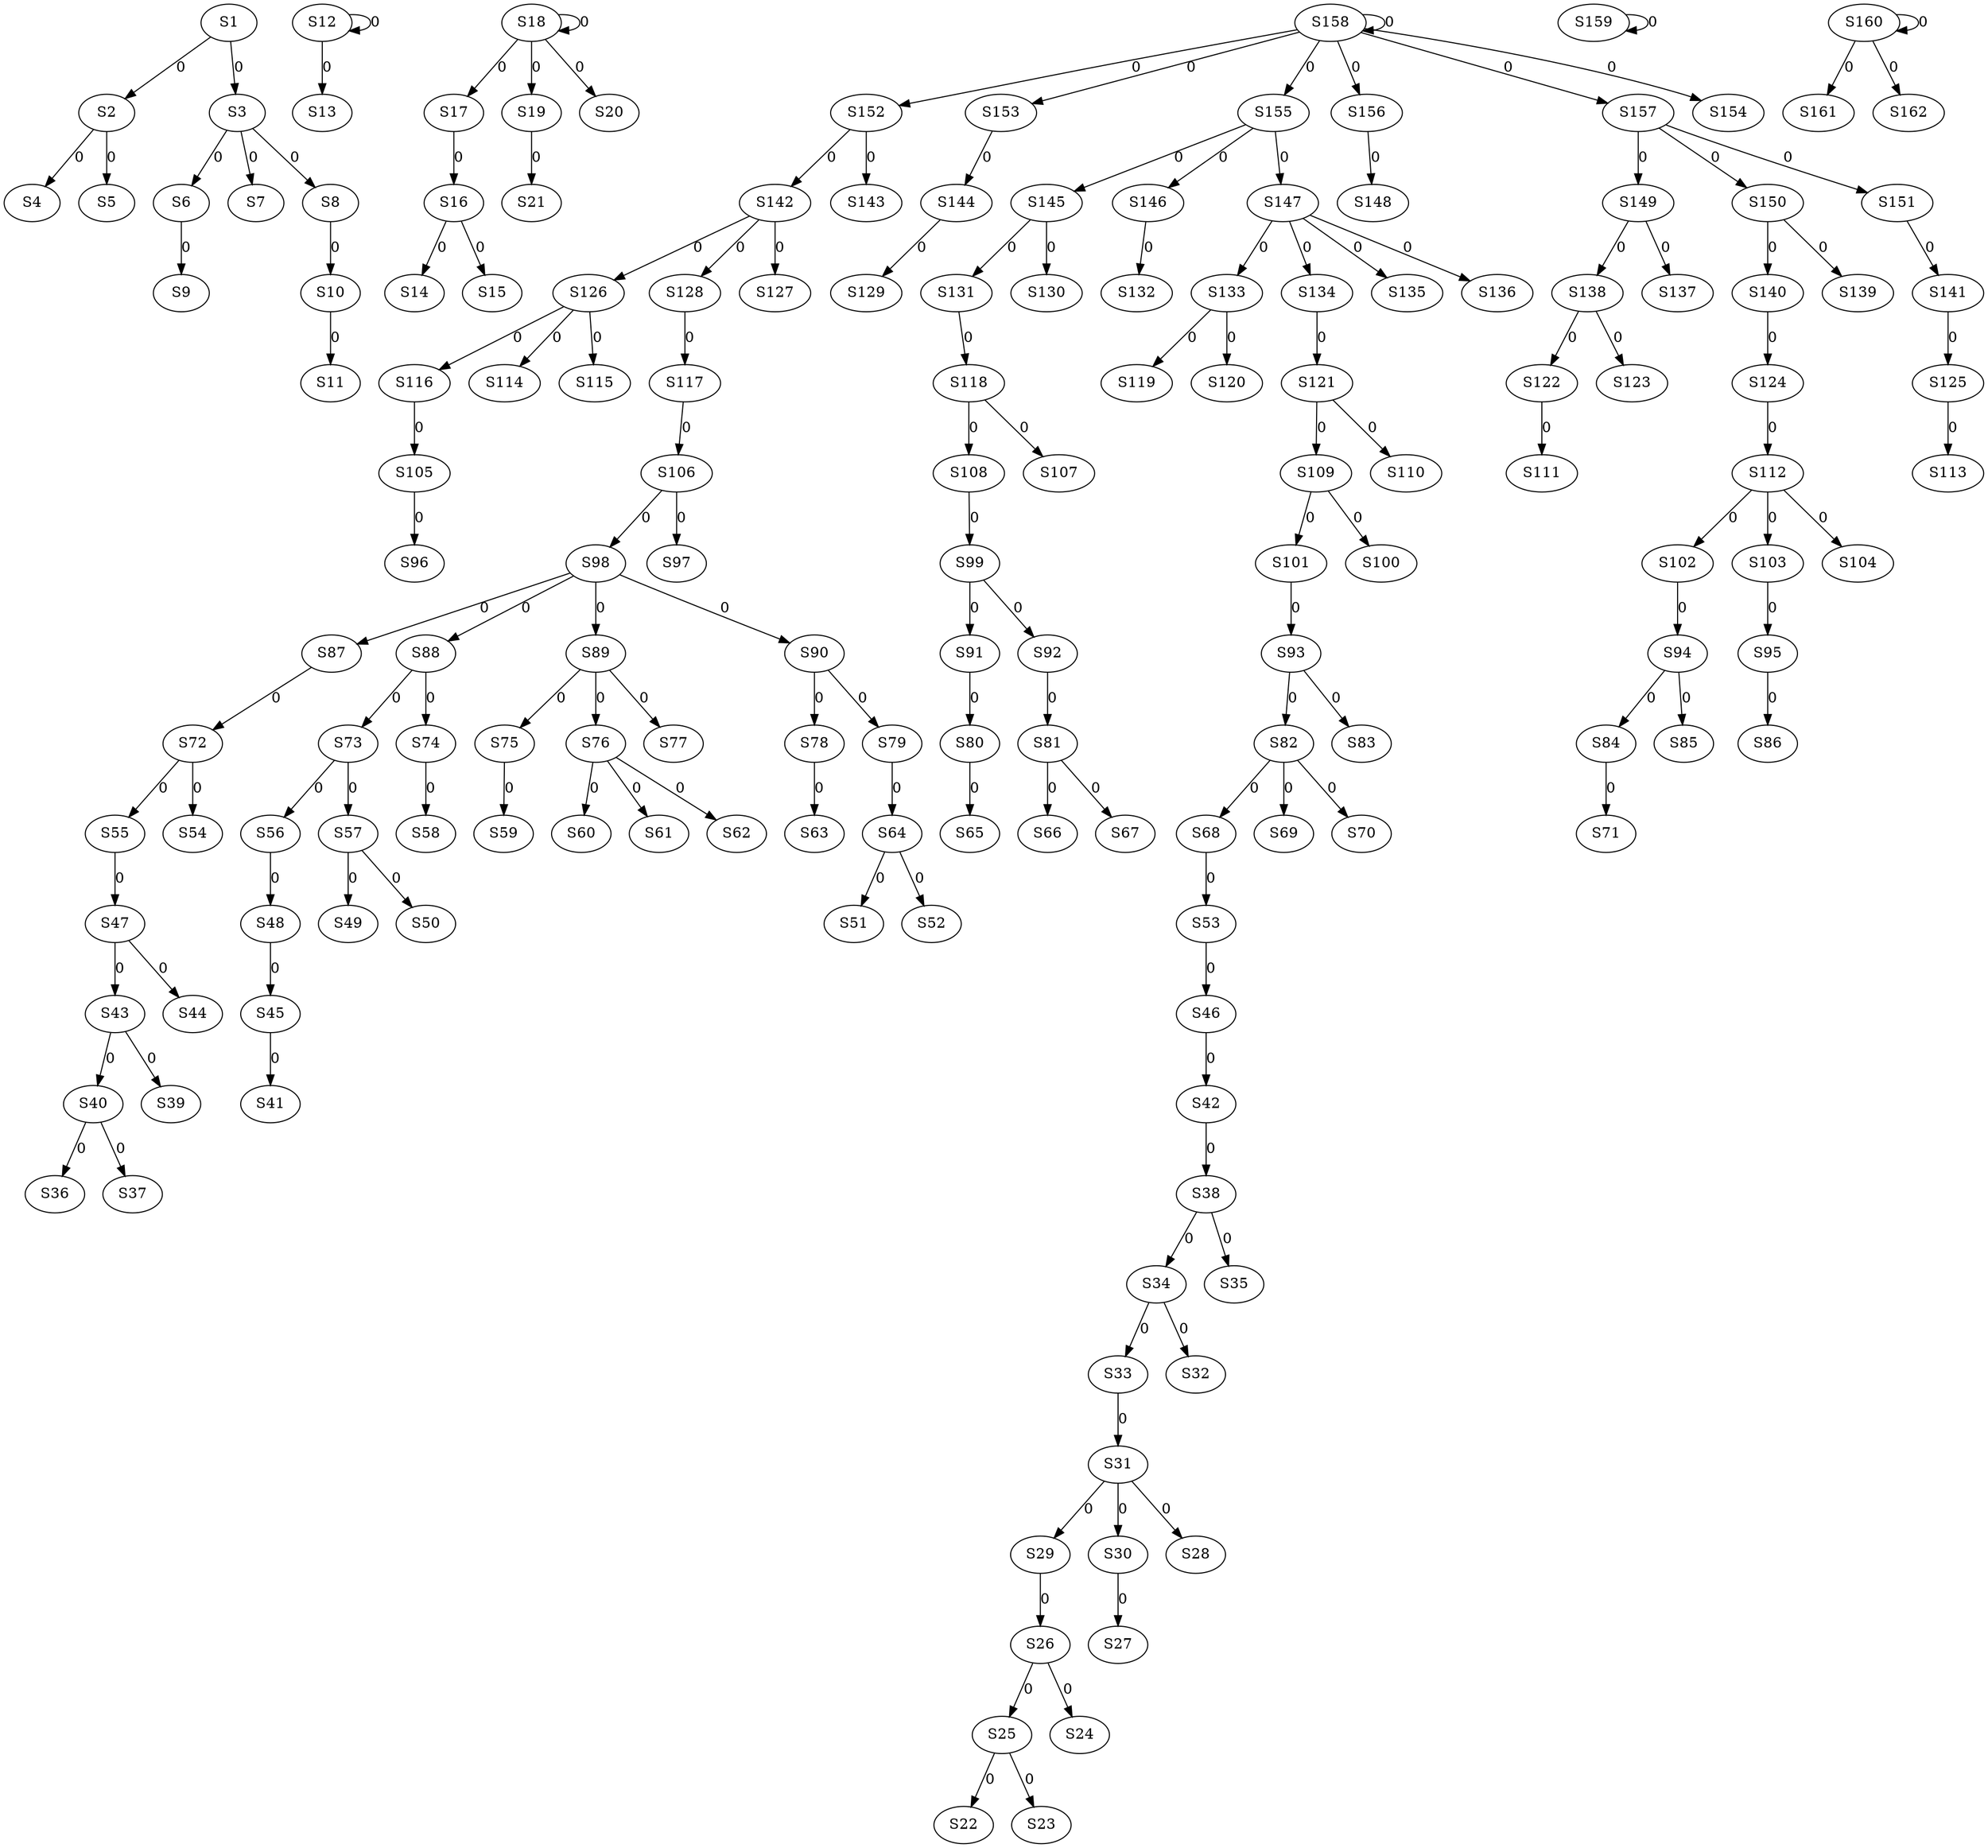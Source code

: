 strict digraph {
	S1 -> S2 [ label = 0 ];
	S1 -> S3 [ label = 0 ];
	S2 -> S4 [ label = 0 ];
	S2 -> S5 [ label = 0 ];
	S3 -> S6 [ label = 0 ];
	S3 -> S7 [ label = 0 ];
	S3 -> S8 [ label = 0 ];
	S6 -> S9 [ label = 0 ];
	S8 -> S10 [ label = 0 ];
	S10 -> S11 [ label = 0 ];
	S12 -> S12 [ label = 0 ];
	S12 -> S13 [ label = 0 ];
	S16 -> S14 [ label = 0 ];
	S16 -> S15 [ label = 0 ];
	S17 -> S16 [ label = 0 ];
	S18 -> S17 [ label = 0 ];
	S18 -> S18 [ label = 0 ];
	S18 -> S19 [ label = 0 ];
	S18 -> S20 [ label = 0 ];
	S19 -> S21 [ label = 0 ];
	S25 -> S22 [ label = 0 ];
	S25 -> S23 [ label = 0 ];
	S26 -> S24 [ label = 0 ];
	S26 -> S25 [ label = 0 ];
	S29 -> S26 [ label = 0 ];
	S30 -> S27 [ label = 0 ];
	S31 -> S28 [ label = 0 ];
	S31 -> S29 [ label = 0 ];
	S31 -> S30 [ label = 0 ];
	S33 -> S31 [ label = 0 ];
	S34 -> S32 [ label = 0 ];
	S34 -> S33 [ label = 0 ];
	S38 -> S34 [ label = 0 ];
	S38 -> S35 [ label = 0 ];
	S40 -> S36 [ label = 0 ];
	S40 -> S37 [ label = 0 ];
	S42 -> S38 [ label = 0 ];
	S43 -> S39 [ label = 0 ];
	S43 -> S40 [ label = 0 ];
	S45 -> S41 [ label = 0 ];
	S46 -> S42 [ label = 0 ];
	S47 -> S43 [ label = 0 ];
	S47 -> S44 [ label = 0 ];
	S48 -> S45 [ label = 0 ];
	S53 -> S46 [ label = 0 ];
	S55 -> S47 [ label = 0 ];
	S56 -> S48 [ label = 0 ];
	S57 -> S49 [ label = 0 ];
	S57 -> S50 [ label = 0 ];
	S64 -> S51 [ label = 0 ];
	S64 -> S52 [ label = 0 ];
	S68 -> S53 [ label = 0 ];
	S72 -> S54 [ label = 0 ];
	S72 -> S55 [ label = 0 ];
	S73 -> S56 [ label = 0 ];
	S73 -> S57 [ label = 0 ];
	S74 -> S58 [ label = 0 ];
	S75 -> S59 [ label = 0 ];
	S76 -> S60 [ label = 0 ];
	S76 -> S61 [ label = 0 ];
	S76 -> S62 [ label = 0 ];
	S78 -> S63 [ label = 0 ];
	S79 -> S64 [ label = 0 ];
	S80 -> S65 [ label = 0 ];
	S81 -> S66 [ label = 0 ];
	S81 -> S67 [ label = 0 ];
	S82 -> S68 [ label = 0 ];
	S82 -> S69 [ label = 0 ];
	S82 -> S70 [ label = 0 ];
	S84 -> S71 [ label = 0 ];
	S87 -> S72 [ label = 0 ];
	S88 -> S73 [ label = 0 ];
	S88 -> S74 [ label = 0 ];
	S89 -> S75 [ label = 0 ];
	S89 -> S76 [ label = 0 ];
	S89 -> S77 [ label = 0 ];
	S90 -> S78 [ label = 0 ];
	S90 -> S79 [ label = 0 ];
	S91 -> S80 [ label = 0 ];
	S92 -> S81 [ label = 0 ];
	S93 -> S82 [ label = 0 ];
	S93 -> S83 [ label = 0 ];
	S94 -> S84 [ label = 0 ];
	S94 -> S85 [ label = 0 ];
	S95 -> S86 [ label = 0 ];
	S98 -> S87 [ label = 0 ];
	S98 -> S88 [ label = 0 ];
	S98 -> S89 [ label = 0 ];
	S98 -> S90 [ label = 0 ];
	S99 -> S91 [ label = 0 ];
	S99 -> S92 [ label = 0 ];
	S101 -> S93 [ label = 0 ];
	S102 -> S94 [ label = 0 ];
	S103 -> S95 [ label = 0 ];
	S105 -> S96 [ label = 0 ];
	S106 -> S97 [ label = 0 ];
	S106 -> S98 [ label = 0 ];
	S108 -> S99 [ label = 0 ];
	S109 -> S100 [ label = 0 ];
	S109 -> S101 [ label = 0 ];
	S112 -> S102 [ label = 0 ];
	S112 -> S103 [ label = 0 ];
	S112 -> S104 [ label = 0 ];
	S116 -> S105 [ label = 0 ];
	S117 -> S106 [ label = 0 ];
	S118 -> S107 [ label = 0 ];
	S118 -> S108 [ label = 0 ];
	S121 -> S109 [ label = 0 ];
	S121 -> S110 [ label = 0 ];
	S122 -> S111 [ label = 0 ];
	S124 -> S112 [ label = 0 ];
	S125 -> S113 [ label = 0 ];
	S126 -> S114 [ label = 0 ];
	S126 -> S115 [ label = 0 ];
	S126 -> S116 [ label = 0 ];
	S128 -> S117 [ label = 0 ];
	S131 -> S118 [ label = 0 ];
	S133 -> S119 [ label = 0 ];
	S133 -> S120 [ label = 0 ];
	S134 -> S121 [ label = 0 ];
	S138 -> S122 [ label = 0 ];
	S138 -> S123 [ label = 0 ];
	S140 -> S124 [ label = 0 ];
	S141 -> S125 [ label = 0 ];
	S142 -> S126 [ label = 0 ];
	S142 -> S127 [ label = 0 ];
	S142 -> S128 [ label = 0 ];
	S144 -> S129 [ label = 0 ];
	S145 -> S130 [ label = 0 ];
	S145 -> S131 [ label = 0 ];
	S146 -> S132 [ label = 0 ];
	S147 -> S133 [ label = 0 ];
	S147 -> S134 [ label = 0 ];
	S147 -> S135 [ label = 0 ];
	S147 -> S136 [ label = 0 ];
	S149 -> S137 [ label = 0 ];
	S149 -> S138 [ label = 0 ];
	S150 -> S139 [ label = 0 ];
	S150 -> S140 [ label = 0 ];
	S151 -> S141 [ label = 0 ];
	S152 -> S142 [ label = 0 ];
	S152 -> S143 [ label = 0 ];
	S153 -> S144 [ label = 0 ];
	S155 -> S145 [ label = 0 ];
	S155 -> S146 [ label = 0 ];
	S155 -> S147 [ label = 0 ];
	S156 -> S148 [ label = 0 ];
	S157 -> S149 [ label = 0 ];
	S157 -> S150 [ label = 0 ];
	S157 -> S151 [ label = 0 ];
	S158 -> S152 [ label = 0 ];
	S158 -> S153 [ label = 0 ];
	S158 -> S154 [ label = 0 ];
	S158 -> S155 [ label = 0 ];
	S158 -> S156 [ label = 0 ];
	S158 -> S157 [ label = 0 ];
	S158 -> S158 [ label = 0 ];
	S159 -> S159 [ label = 0 ];
	S160 -> S160 [ label = 0 ];
	S160 -> S161 [ label = 0 ];
	S160 -> S162 [ label = 0 ];
}